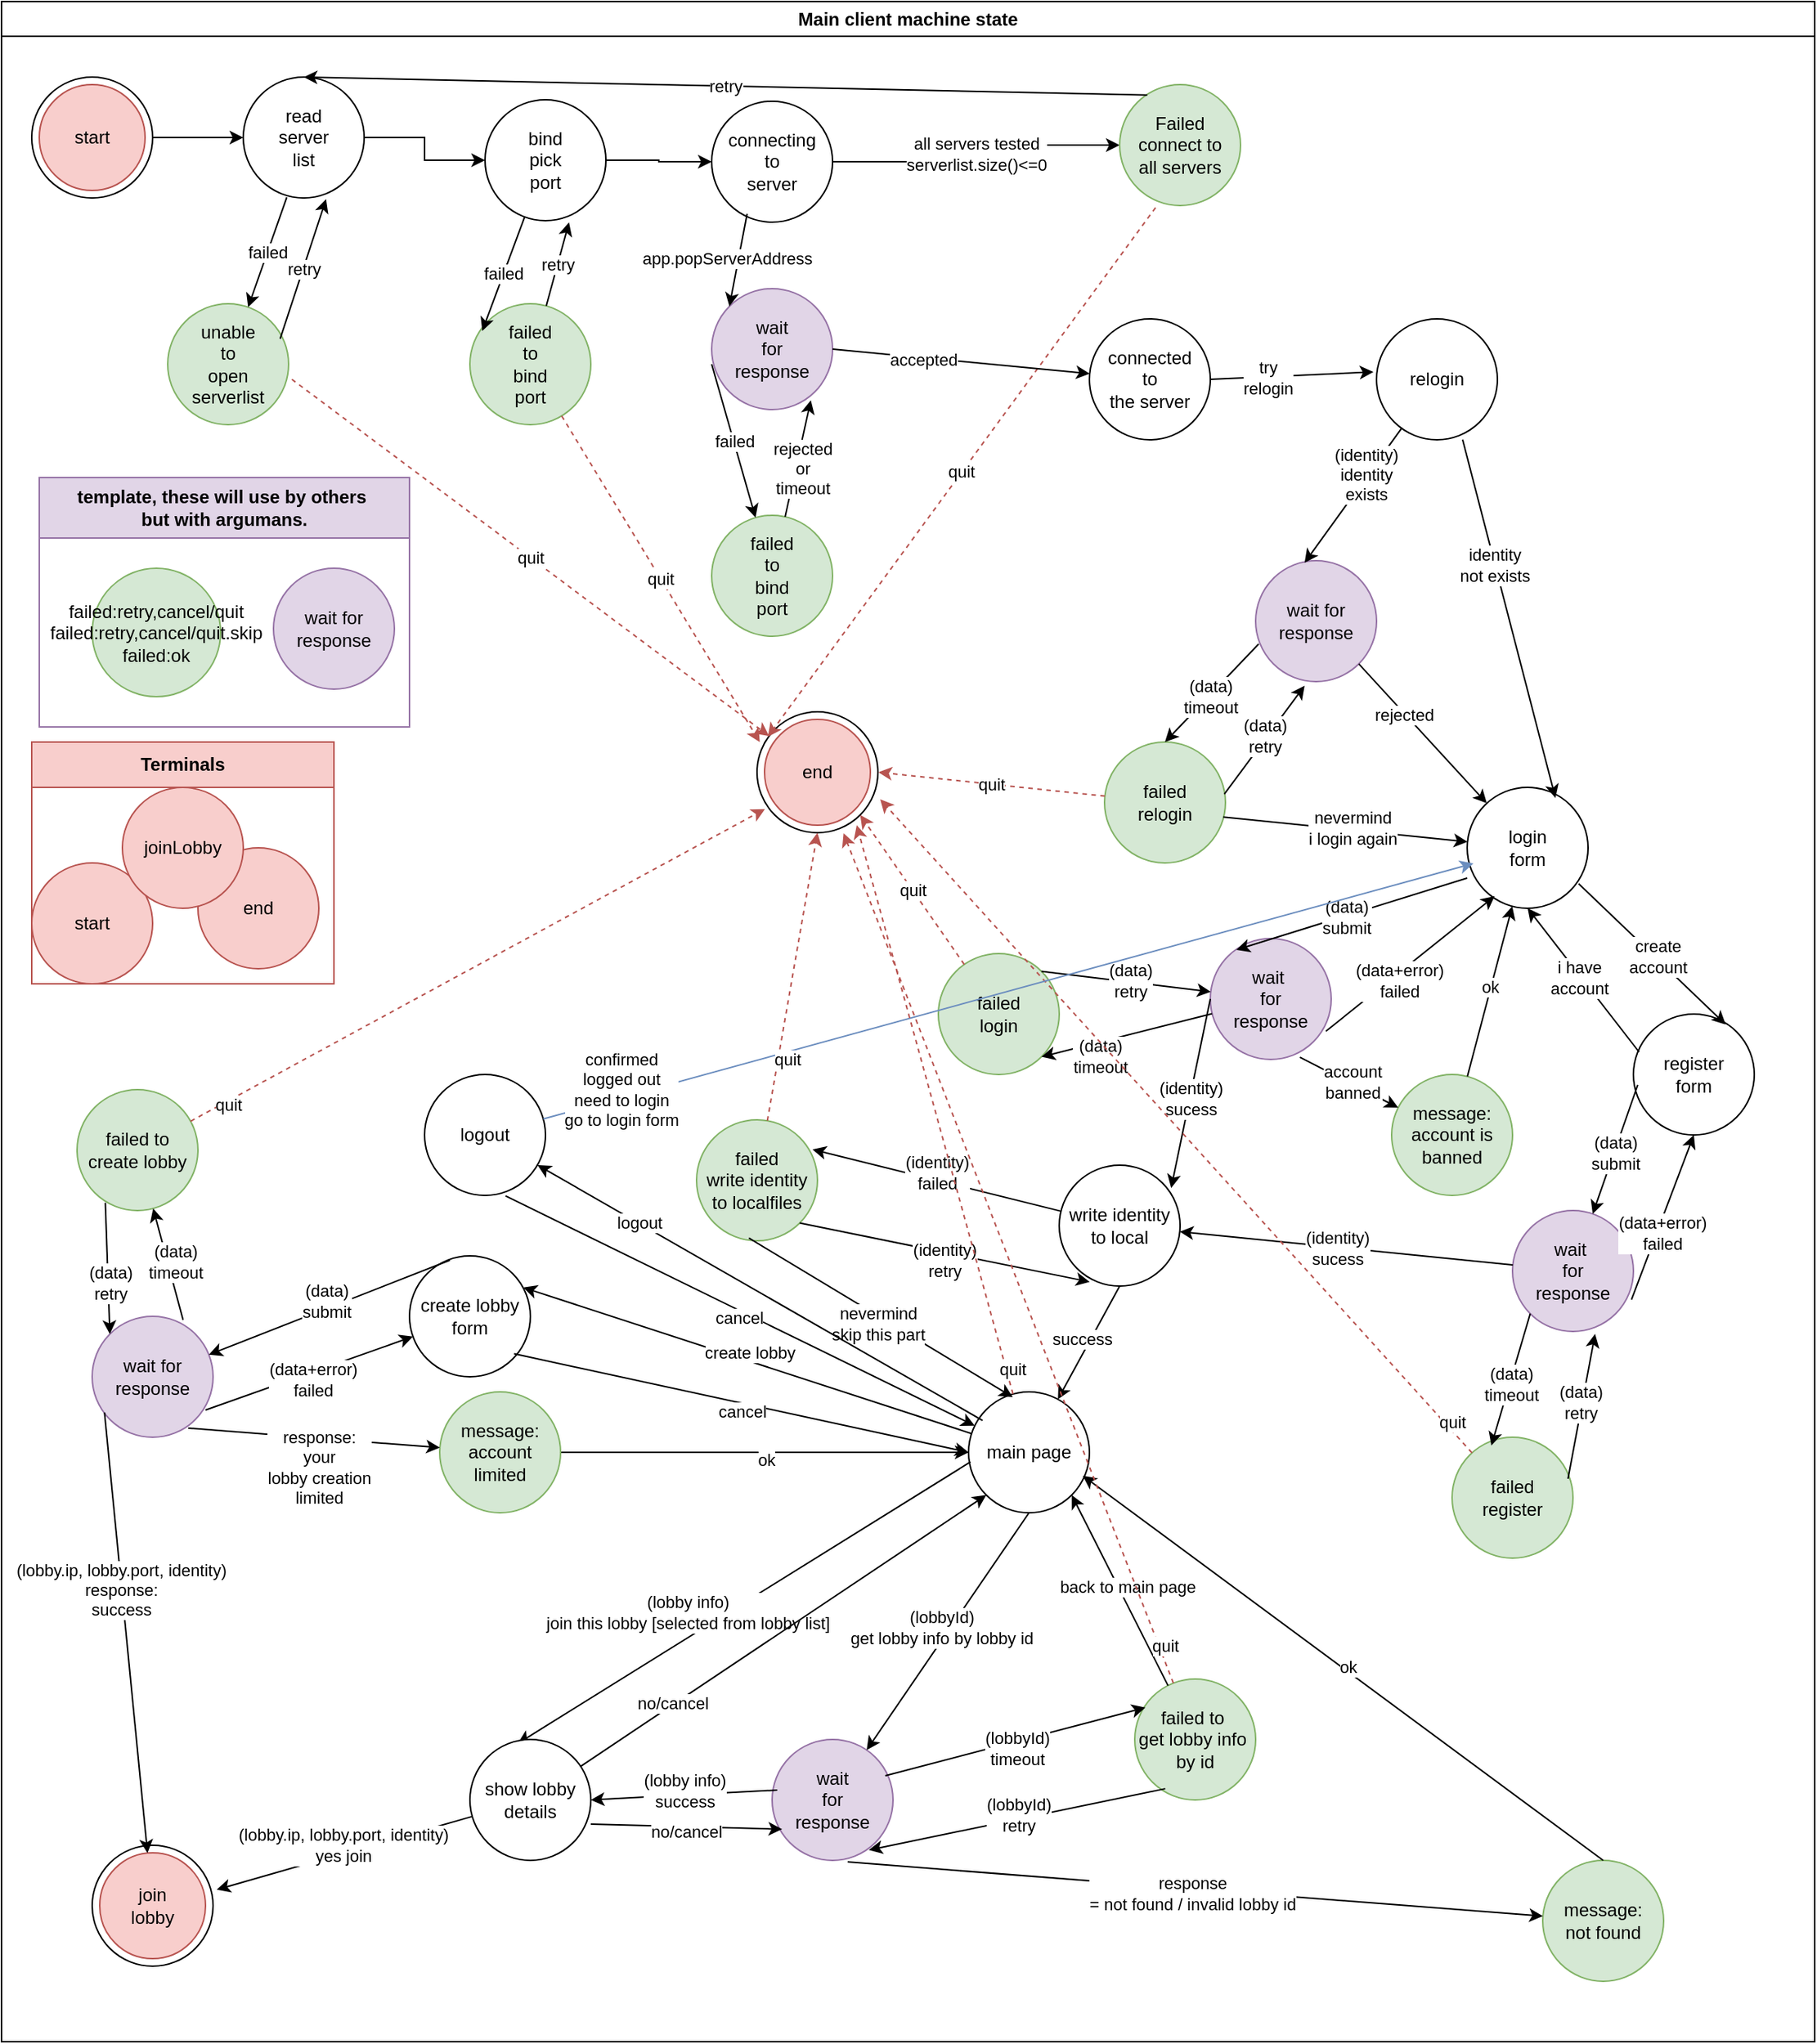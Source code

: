 <mxfile version="22.1.3" type="device">
  <diagram name="Page-1" id="zZIjlVgIFrnFrHsxci6c">
    <mxGraphModel dx="1647" dy="1440" grid="1" gridSize="10" guides="1" tooltips="1" connect="1" arrows="1" fold="1" page="1" pageScale="1" pageWidth="850" pageHeight="1100" math="0" shadow="0">
      <root>
        <mxCell id="0" />
        <mxCell id="1" parent="0" />
        <mxCell id="mUu3V_M0jlN69xFy6iNN-3" value="Main client machine state" style="swimlane;whiteSpace=wrap;html=1;" parent="1" vertex="1">
          <mxGeometry x="-70" y="-30" width="1200" height="1350" as="geometry" />
        </mxCell>
        <mxCell id="mUu3V_M0jlN69xFy6iNN-9" style="edgeStyle=orthogonalEdgeStyle;rounded=0;orthogonalLoop=1;jettySize=auto;html=1;" parent="mUu3V_M0jlN69xFy6iNN-3" source="mUu3V_M0jlN69xFy6iNN-6" target="mUu3V_M0jlN69xFy6iNN-8" edge="1">
          <mxGeometry relative="1" as="geometry" />
        </mxCell>
        <mxCell id="mUu3V_M0jlN69xFy6iNN-6" value="" style="ellipse;whiteSpace=wrap;html=1;aspect=fixed;" parent="mUu3V_M0jlN69xFy6iNN-3" vertex="1">
          <mxGeometry x="20" y="50" width="80" height="80" as="geometry" />
        </mxCell>
        <mxCell id="mUu3V_M0jlN69xFy6iNN-7" value="start" style="ellipse;whiteSpace=wrap;html=1;aspect=fixed;fillColor=#f8cecc;strokeColor=#b85450;" parent="mUu3V_M0jlN69xFy6iNN-3" vertex="1">
          <mxGeometry x="25" y="55" width="70" height="70" as="geometry" />
        </mxCell>
        <mxCell id="mUu3V_M0jlN69xFy6iNN-19" value="" style="edgeStyle=orthogonalEdgeStyle;rounded=0;orthogonalLoop=1;jettySize=auto;html=1;" parent="mUu3V_M0jlN69xFy6iNN-3" source="mUu3V_M0jlN69xFy6iNN-8" target="mUu3V_M0jlN69xFy6iNN-18" edge="1">
          <mxGeometry relative="1" as="geometry" />
        </mxCell>
        <mxCell id="mUu3V_M0jlN69xFy6iNN-8" value="read&lt;br&gt;server&lt;br&gt;list" style="ellipse;whiteSpace=wrap;html=1;aspect=fixed;" parent="mUu3V_M0jlN69xFy6iNN-3" vertex="1">
          <mxGeometry x="160" y="50" width="80" height="80" as="geometry" />
        </mxCell>
        <mxCell id="mUu3V_M0jlN69xFy6iNN-10" value="unable&lt;br&gt;to&lt;br&gt;open&lt;br&gt;serverlist" style="ellipse;whiteSpace=wrap;html=1;aspect=fixed;fillColor=#d5e8d4;strokeColor=#82b366;" parent="mUu3V_M0jlN69xFy6iNN-3" vertex="1">
          <mxGeometry x="110" y="200" width="80" height="80" as="geometry" />
        </mxCell>
        <mxCell id="mUu3V_M0jlN69xFy6iNN-11" value="" style="ellipse;whiteSpace=wrap;html=1;aspect=fixed;" parent="mUu3V_M0jlN69xFy6iNN-3" vertex="1">
          <mxGeometry x="500" y="470" width="80" height="80" as="geometry" />
        </mxCell>
        <mxCell id="mUu3V_M0jlN69xFy6iNN-12" value="end" style="ellipse;whiteSpace=wrap;html=1;aspect=fixed;fillColor=#f8cecc;strokeColor=#b85450;" parent="mUu3V_M0jlN69xFy6iNN-3" vertex="1">
          <mxGeometry x="505" y="475" width="70" height="70" as="geometry" />
        </mxCell>
        <mxCell id="mUu3V_M0jlN69xFy6iNN-14" value="failed" style="endArrow=classic;html=1;rounded=0;exitX=0.36;exitY=0.995;exitDx=0;exitDy=0;exitPerimeter=0;" parent="mUu3V_M0jlN69xFy6iNN-3" source="mUu3V_M0jlN69xFy6iNN-8" target="mUu3V_M0jlN69xFy6iNN-10" edge="1">
          <mxGeometry width="50" height="50" relative="1" as="geometry">
            <mxPoint x="210" y="200" as="sourcePoint" />
            <mxPoint x="260" y="150" as="targetPoint" />
          </mxGeometry>
        </mxCell>
        <mxCell id="mUu3V_M0jlN69xFy6iNN-16" value="retry" style="endArrow=classic;html=1;rounded=0;exitX=0.93;exitY=0.29;exitDx=0;exitDy=0;exitPerimeter=0;entryX=0.685;entryY=1.01;entryDx=0;entryDy=0;entryPerimeter=0;" parent="mUu3V_M0jlN69xFy6iNN-3" source="mUu3V_M0jlN69xFy6iNN-10" target="mUu3V_M0jlN69xFy6iNN-8" edge="1">
          <mxGeometry width="50" height="50" relative="1" as="geometry">
            <mxPoint x="226" y="140" as="sourcePoint" />
            <mxPoint x="200" y="212" as="targetPoint" />
          </mxGeometry>
        </mxCell>
        <mxCell id="mUu3V_M0jlN69xFy6iNN-17" value="quit" style="endArrow=classic;html=1;rounded=0;exitX=1.027;exitY=0.625;exitDx=0;exitDy=0;exitPerimeter=0;fillColor=#f8cecc;strokeColor=#b85450;dashed=1;" parent="mUu3V_M0jlN69xFy6iNN-3" source="mUu3V_M0jlN69xFy6iNN-10" target="mUu3V_M0jlN69xFy6iNN-11" edge="1">
          <mxGeometry width="50" height="50" relative="1" as="geometry">
            <mxPoint x="260" y="272" as="sourcePoint" />
            <mxPoint x="291" y="180" as="targetPoint" />
          </mxGeometry>
        </mxCell>
        <mxCell id="mUu3V_M0jlN69xFy6iNN-22" value="" style="edgeStyle=orthogonalEdgeStyle;rounded=0;orthogonalLoop=1;jettySize=auto;html=1;" parent="mUu3V_M0jlN69xFy6iNN-3" source="mUu3V_M0jlN69xFy6iNN-18" target="mUu3V_M0jlN69xFy6iNN-20" edge="1">
          <mxGeometry relative="1" as="geometry" />
        </mxCell>
        <mxCell id="mUu3V_M0jlN69xFy6iNN-18" value="bind&lt;br&gt;pick&lt;br&gt;port" style="ellipse;whiteSpace=wrap;html=1;aspect=fixed;" parent="mUu3V_M0jlN69xFy6iNN-3" vertex="1">
          <mxGeometry x="320" y="65" width="80" height="80" as="geometry" />
        </mxCell>
        <mxCell id="mUu3V_M0jlN69xFy6iNN-33" value="all servers tested&lt;br&gt;serverlist.size()&amp;lt;=0" style="edgeStyle=orthogonalEdgeStyle;rounded=0;orthogonalLoop=1;jettySize=auto;html=1;entryX=0;entryY=0.5;entryDx=0;entryDy=0;" parent="mUu3V_M0jlN69xFy6iNN-3" source="mUu3V_M0jlN69xFy6iNN-20" target="mUu3V_M0jlN69xFy6iNN-30" edge="1">
          <mxGeometry relative="1" as="geometry" />
        </mxCell>
        <mxCell id="mUu3V_M0jlN69xFy6iNN-20" value="connecting&lt;br&gt;to&lt;br&gt;server" style="ellipse;whiteSpace=wrap;html=1;aspect=fixed;" parent="mUu3V_M0jlN69xFy6iNN-3" vertex="1">
          <mxGeometry x="470" y="66" width="80" height="80" as="geometry" />
        </mxCell>
        <mxCell id="mUu3V_M0jlN69xFy6iNN-21" value="failed&lt;br&gt;to&lt;br&gt;bind&lt;br&gt;port" style="ellipse;whiteSpace=wrap;html=1;aspect=fixed;fillColor=#d5e8d4;strokeColor=#82b366;" parent="mUu3V_M0jlN69xFy6iNN-3" vertex="1">
          <mxGeometry x="310" y="200" width="80" height="80" as="geometry" />
        </mxCell>
        <mxCell id="mUu3V_M0jlN69xFy6iNN-24" value="failed" style="endArrow=classic;html=1;rounded=0;entryX=0.102;entryY=0.225;entryDx=0;entryDy=0;entryPerimeter=0;" parent="mUu3V_M0jlN69xFy6iNN-3" source="mUu3V_M0jlN69xFy6iNN-18" target="mUu3V_M0jlN69xFy6iNN-21" edge="1">
          <mxGeometry width="50" height="50" relative="1" as="geometry">
            <mxPoint x="320" y="140" as="sourcePoint" />
            <mxPoint x="294" y="212" as="targetPoint" />
          </mxGeometry>
        </mxCell>
        <mxCell id="mUu3V_M0jlN69xFy6iNN-25" value="retry" style="endArrow=classic;html=1;rounded=0;entryX=0.695;entryY=1.014;entryDx=0;entryDy=0;entryPerimeter=0;" parent="mUu3V_M0jlN69xFy6iNN-3" source="mUu3V_M0jlN69xFy6iNN-21" target="mUu3V_M0jlN69xFy6iNN-18" edge="1">
          <mxGeometry width="50" height="50" relative="1" as="geometry">
            <mxPoint x="384" y="252" as="sourcePoint" />
            <mxPoint x="415" y="160" as="targetPoint" />
          </mxGeometry>
        </mxCell>
        <mxCell id="mUu3V_M0jlN69xFy6iNN-26" value="quit" style="endArrow=classic;html=1;rounded=0;fillColor=#f8cecc;strokeColor=#b85450;dashed=1;entryX=0.023;entryY=0.25;entryDx=0;entryDy=0;entryPerimeter=0;" parent="mUu3V_M0jlN69xFy6iNN-3" source="mUu3V_M0jlN69xFy6iNN-21" target="mUu3V_M0jlN69xFy6iNN-11" edge="1">
          <mxGeometry width="50" height="50" relative="1" as="geometry">
            <mxPoint x="202" y="260" as="sourcePoint" />
            <mxPoint x="518" y="496" as="targetPoint" />
          </mxGeometry>
        </mxCell>
        <mxCell id="mUu3V_M0jlN69xFy6iNN-27" value="wait&lt;br&gt;for&lt;br&gt;response" style="ellipse;whiteSpace=wrap;html=1;aspect=fixed;fillColor=#e1d5e7;strokeColor=#9673a6;" parent="mUu3V_M0jlN69xFy6iNN-3" vertex="1">
          <mxGeometry x="470" y="190" width="80" height="80" as="geometry" />
        </mxCell>
        <mxCell id="mUu3V_M0jlN69xFy6iNN-30" value="Failed&lt;br&gt;connect to&lt;br&gt;all servers" style="ellipse;whiteSpace=wrap;html=1;aspect=fixed;fillColor=#d5e8d4;strokeColor=#82b366;" parent="mUu3V_M0jlN69xFy6iNN-3" vertex="1">
          <mxGeometry x="740" y="55" width="80" height="80" as="geometry" />
        </mxCell>
        <mxCell id="mUu3V_M0jlN69xFy6iNN-31" value="app.popServerAddress" style="endArrow=classic;html=1;rounded=0;entryX=0;entryY=0;entryDx=0;entryDy=0;exitX=0.293;exitY=0.931;exitDx=0;exitDy=0;exitPerimeter=0;" parent="mUu3V_M0jlN69xFy6iNN-3" source="mUu3V_M0jlN69xFy6iNN-20" target="mUu3V_M0jlN69xFy6iNN-27" edge="1">
          <mxGeometry x="0.011" y="-8" width="50" height="50" relative="1" as="geometry">
            <mxPoint x="358" y="138" as="sourcePoint" />
            <mxPoint x="328" y="228" as="targetPoint" />
            <mxPoint as="offset" />
          </mxGeometry>
        </mxCell>
        <mxCell id="mUu3V_M0jlN69xFy6iNN-34" value="quit" style="endArrow=classic;html=1;rounded=0;fillColor=#f8cecc;strokeColor=#b85450;dashed=1;entryX=0.09;entryY=0.206;entryDx=0;entryDy=0;entryPerimeter=0;exitX=0.297;exitY=1.017;exitDx=0;exitDy=0;exitPerimeter=0;" parent="mUu3V_M0jlN69xFy6iNN-3" source="mUu3V_M0jlN69xFy6iNN-30" target="mUu3V_M0jlN69xFy6iNN-11" edge="1">
          <mxGeometry width="50" height="50" relative="1" as="geometry">
            <mxPoint x="381" y="284" as="sourcePoint" />
            <mxPoint x="512" y="500" as="targetPoint" />
          </mxGeometry>
        </mxCell>
        <mxCell id="mUu3V_M0jlN69xFy6iNN-35" value="retry" style="endArrow=classic;html=1;rounded=0;entryX=0.5;entryY=0;entryDx=0;entryDy=0;exitX=0.228;exitY=0.086;exitDx=0;exitDy=0;exitPerimeter=0;" parent="mUu3V_M0jlN69xFy6iNN-3" source="mUu3V_M0jlN69xFy6iNN-30" target="mUu3V_M0jlN69xFy6iNN-8" edge="1">
          <mxGeometry width="50" height="50" relative="1" as="geometry">
            <mxPoint x="503" y="134" as="sourcePoint" />
            <mxPoint x="492" y="232" as="targetPoint" />
          </mxGeometry>
        </mxCell>
        <mxCell id="mUu3V_M0jlN69xFy6iNN-37" value="connected&lt;br&gt;to&lt;br&gt;the server" style="ellipse;whiteSpace=wrap;html=1;aspect=fixed;" parent="mUu3V_M0jlN69xFy6iNN-3" vertex="1">
          <mxGeometry x="720" y="210" width="80" height="80" as="geometry" />
        </mxCell>
        <mxCell id="mUu3V_M0jlN69xFy6iNN-38" value="accepted" style="endArrow=classic;html=1;rounded=0;exitX=1;exitY=0.5;exitDx=0;exitDy=0;" parent="mUu3V_M0jlN69xFy6iNN-3" source="mUu3V_M0jlN69xFy6iNN-27" target="mUu3V_M0jlN69xFy6iNN-37" edge="1">
          <mxGeometry x="-0.293" y="-1" width="50" height="50" relative="1" as="geometry">
            <mxPoint x="503" y="150" as="sourcePoint" />
            <mxPoint x="482" y="252" as="targetPoint" />
            <mxPoint as="offset" />
          </mxGeometry>
        </mxCell>
        <mxCell id="mUu3V_M0jlN69xFy6iNN-39" value="relogin" style="ellipse;whiteSpace=wrap;html=1;aspect=fixed;" parent="mUu3V_M0jlN69xFy6iNN-3" vertex="1">
          <mxGeometry x="910" y="210" width="80" height="80" as="geometry" />
        </mxCell>
        <mxCell id="mUu3V_M0jlN69xFy6iNN-40" value="try&lt;br&gt;relogin" style="endArrow=classic;html=1;rounded=0;exitX=1;exitY=0.5;exitDx=0;exitDy=0;entryX=-0.026;entryY=0.439;entryDx=0;entryDy=0;entryPerimeter=0;" parent="mUu3V_M0jlN69xFy6iNN-3" source="mUu3V_M0jlN69xFy6iNN-37" target="mUu3V_M0jlN69xFy6iNN-39" edge="1">
          <mxGeometry x="-0.293" y="-1" width="50" height="50" relative="1" as="geometry">
            <mxPoint x="550" y="280" as="sourcePoint" />
            <mxPoint x="760" y="263" as="targetPoint" />
            <mxPoint as="offset" />
          </mxGeometry>
        </mxCell>
        <mxCell id="mUu3V_M0jlN69xFy6iNN-41" value="wait for response" style="ellipse;whiteSpace=wrap;html=1;aspect=fixed;fillColor=#e1d5e7;strokeColor=#9673a6;" parent="mUu3V_M0jlN69xFy6iNN-3" vertex="1">
          <mxGeometry x="830" y="370" width="80" height="80" as="geometry" />
        </mxCell>
        <mxCell id="mUu3V_M0jlN69xFy6iNN-42" value="(identity)&lt;br&gt;identity&lt;br&gt;exists" style="endArrow=classic;html=1;rounded=0;entryX=0.405;entryY=0.017;entryDx=0;entryDy=0;entryPerimeter=0;" parent="mUu3V_M0jlN69xFy6iNN-3" source="mUu3V_M0jlN69xFy6iNN-39" target="mUu3V_M0jlN69xFy6iNN-41" edge="1">
          <mxGeometry x="-0.297" y="-1" width="50" height="50" relative="1" as="geometry">
            <mxPoint x="810" y="260" as="sourcePoint" />
            <mxPoint x="918" y="255" as="targetPoint" />
            <mxPoint as="offset" />
          </mxGeometry>
        </mxCell>
        <mxCell id="mUu3V_M0jlN69xFy6iNN-44" value="login&lt;br&gt;form" style="ellipse;whiteSpace=wrap;html=1;aspect=fixed;" parent="mUu3V_M0jlN69xFy6iNN-3" vertex="1">
          <mxGeometry x="970" y="520" width="80" height="80" as="geometry" />
        </mxCell>
        <mxCell id="mUu3V_M0jlN69xFy6iNN-45" value="rejected" style="endArrow=classic;html=1;rounded=0;exitX=1;exitY=1;exitDx=0;exitDy=0;" parent="mUu3V_M0jlN69xFy6iNN-3" source="mUu3V_M0jlN69xFy6iNN-41" target="mUu3V_M0jlN69xFy6iNN-44" edge="1">
          <mxGeometry x="-0.293" y="-1" width="50" height="50" relative="1" as="geometry">
            <mxPoint x="937" y="292" as="sourcePoint" />
            <mxPoint x="872" y="381" as="targetPoint" />
            <mxPoint as="offset" />
          </mxGeometry>
        </mxCell>
        <mxCell id="mUu3V_M0jlN69xFy6iNN-46" value="failed&lt;br&gt;relogin" style="ellipse;whiteSpace=wrap;html=1;aspect=fixed;fillColor=#d5e8d4;strokeColor=#82b366;" parent="mUu3V_M0jlN69xFy6iNN-3" vertex="1">
          <mxGeometry x="730" y="490" width="80" height="80" as="geometry" />
        </mxCell>
        <mxCell id="mUu3V_M0jlN69xFy6iNN-47" value="(data)&lt;br&gt;timeout" style="endArrow=classic;html=1;rounded=0;entryX=0.5;entryY=0;entryDx=0;entryDy=0;exitX=0.025;exitY=0.689;exitDx=0;exitDy=0;exitPerimeter=0;" parent="mUu3V_M0jlN69xFy6iNN-3" source="mUu3V_M0jlN69xFy6iNN-41" target="mUu3V_M0jlN69xFy6iNN-46" edge="1">
          <mxGeometry x="0.055" y="1" width="50" height="50" relative="1" as="geometry">
            <mxPoint x="937" y="292" as="sourcePoint" />
            <mxPoint x="872" y="381" as="targetPoint" />
            <mxPoint as="offset" />
          </mxGeometry>
        </mxCell>
        <mxCell id="mUu3V_M0jlN69xFy6iNN-48" value="quit" style="endArrow=classic;html=1;rounded=0;fillColor=#f8cecc;strokeColor=#b85450;dashed=1;entryX=1.076;entryY=0.5;entryDx=0;entryDy=0;entryPerimeter=0;" parent="mUu3V_M0jlN69xFy6iNN-3" source="mUu3V_M0jlN69xFy6iNN-46" target="mUu3V_M0jlN69xFy6iNN-12" edge="1">
          <mxGeometry width="50" height="50" relative="1" as="geometry">
            <mxPoint x="381" y="284" as="sourcePoint" />
            <mxPoint x="512" y="500" as="targetPoint" />
          </mxGeometry>
        </mxCell>
        <mxCell id="mUu3V_M0jlN69xFy6iNN-49" value="(data)&lt;br&gt;retry" style="endArrow=classic;html=1;rounded=0;entryX=0.405;entryY=1.034;entryDx=0;entryDy=0;exitX=0.991;exitY=0.431;exitDx=0;exitDy=0;exitPerimeter=0;entryPerimeter=0;" parent="mUu3V_M0jlN69xFy6iNN-3" source="mUu3V_M0jlN69xFy6iNN-46" target="mUu3V_M0jlN69xFy6iNN-41" edge="1">
          <mxGeometry x="0.055" y="1" width="50" height="50" relative="1" as="geometry">
            <mxPoint x="842" y="435" as="sourcePoint" />
            <mxPoint x="780" y="500" as="targetPoint" />
            <mxPoint as="offset" />
          </mxGeometry>
        </mxCell>
        <mxCell id="mUu3V_M0jlN69xFy6iNN-51" value="nevermind&lt;br&gt;i login again" style="endArrow=classic;html=1;rounded=0;exitX=0.982;exitY=0.62;exitDx=0;exitDy=0;exitPerimeter=0;" parent="mUu3V_M0jlN69xFy6iNN-3" source="mUu3V_M0jlN69xFy6iNN-46" target="mUu3V_M0jlN69xFy6iNN-44" edge="1">
          <mxGeometry x="0.055" y="1" width="50" height="50" relative="1" as="geometry">
            <mxPoint x="819" y="534" as="sourcePoint" />
            <mxPoint x="872" y="463" as="targetPoint" />
            <mxPoint as="offset" />
          </mxGeometry>
        </mxCell>
        <mxCell id="mUu3V_M0jlN69xFy6iNN-52" value="register&lt;br&gt;form" style="ellipse;whiteSpace=wrap;html=1;aspect=fixed;" parent="mUu3V_M0jlN69xFy6iNN-3" vertex="1">
          <mxGeometry x="1080" y="670" width="80" height="80" as="geometry" />
        </mxCell>
        <mxCell id="mUu3V_M0jlN69xFy6iNN-53" value="create&lt;br&gt;account" style="endArrow=classic;html=1;rounded=0;entryX=0.763;entryY=0.086;entryDx=0;entryDy=0;entryPerimeter=0;exitX=0.922;exitY=0.797;exitDx=0;exitDy=0;exitPerimeter=0;" parent="mUu3V_M0jlN69xFy6iNN-3" source="mUu3V_M0jlN69xFy6iNN-44" target="mUu3V_M0jlN69xFy6iNN-52" edge="1">
          <mxGeometry x="0.055" y="1" width="50" height="50" relative="1" as="geometry">
            <mxPoint x="819" y="550" as="sourcePoint" />
            <mxPoint x="980" y="566" as="targetPoint" />
            <mxPoint as="offset" />
          </mxGeometry>
        </mxCell>
        <mxCell id="mUu3V_M0jlN69xFy6iNN-55" value="i have&lt;br&gt;account" style="endArrow=classic;html=1;rounded=0;entryX=0.5;entryY=1;entryDx=0;entryDy=0;exitX=0.047;exitY=0.314;exitDx=0;exitDy=0;exitPerimeter=0;" parent="mUu3V_M0jlN69xFy6iNN-3" source="mUu3V_M0jlN69xFy6iNN-52" target="mUu3V_M0jlN69xFy6iNN-44" edge="1">
          <mxGeometry x="0.055" y="1" width="50" height="50" relative="1" as="geometry">
            <mxPoint x="1054" y="594" as="sourcePoint" />
            <mxPoint x="1100" y="670" as="targetPoint" />
            <mxPoint as="offset" />
          </mxGeometry>
        </mxCell>
        <mxCell id="mUu3V_M0jlN69xFy6iNN-56" value="wait&amp;nbsp;&lt;br&gt;for&lt;br&gt;response" style="ellipse;whiteSpace=wrap;html=1;aspect=fixed;fillColor=#e1d5e7;strokeColor=#9673a6;" parent="mUu3V_M0jlN69xFy6iNN-3" vertex="1">
          <mxGeometry x="800" y="620" width="80" height="80" as="geometry" />
        </mxCell>
        <mxCell id="mUu3V_M0jlN69xFy6iNN-57" value="(data)&lt;br&gt;submit" style="endArrow=classic;html=1;rounded=0;exitX=0;exitY=0.75;exitDx=0;exitDy=0;exitPerimeter=0;entryX=0.215;entryY=0.094;entryDx=0;entryDy=0;entryPerimeter=0;" parent="mUu3V_M0jlN69xFy6iNN-3" source="mUu3V_M0jlN69xFy6iNN-44" target="mUu3V_M0jlN69xFy6iNN-56" edge="1">
          <mxGeometry x="0.055" y="1" width="50" height="50" relative="1" as="geometry">
            <mxPoint x="819" y="550" as="sourcePoint" />
            <mxPoint x="980" y="566" as="targetPoint" />
            <mxPoint as="offset" />
          </mxGeometry>
        </mxCell>
        <mxCell id="mUu3V_M0jlN69xFy6iNN-58" value="(data+error)&lt;br&gt;failed" style="endArrow=classic;html=1;rounded=0;exitX=0.956;exitY=0.767;exitDx=0;exitDy=0;exitPerimeter=0;entryX=0.227;entryY=0.9;entryDx=0;entryDy=0;entryPerimeter=0;" parent="mUu3V_M0jlN69xFy6iNN-3" source="mUu3V_M0jlN69xFy6iNN-56" target="mUu3V_M0jlN69xFy6iNN-44" edge="1">
          <mxGeometry x="-0.179" y="-4" width="50" height="50" relative="1" as="geometry">
            <mxPoint x="980" y="590" as="sourcePoint" />
            <mxPoint x="915" y="679" as="targetPoint" />
            <mxPoint as="offset" />
          </mxGeometry>
        </mxCell>
        <mxCell id="mUu3V_M0jlN69xFy6iNN-59" value="write identity&lt;br&gt;to local" style="ellipse;whiteSpace=wrap;html=1;aspect=fixed;" parent="mUu3V_M0jlN69xFy6iNN-3" vertex="1">
          <mxGeometry x="700" y="770" width="80" height="80" as="geometry" />
        </mxCell>
        <mxCell id="mUu3V_M0jlN69xFy6iNN-60" value="(identity)&lt;br&gt;sucess" style="endArrow=classic;html=1;rounded=0;exitX=0;exitY=0.5;exitDx=0;exitDy=0;entryX=0.926;entryY=0.189;entryDx=0;entryDy=0;entryPerimeter=0;" parent="mUu3V_M0jlN69xFy6iNN-3" source="mUu3V_M0jlN69xFy6iNN-56" target="mUu3V_M0jlN69xFy6iNN-59" edge="1">
          <mxGeometry x="0.055" y="1" width="50" height="50" relative="1" as="geometry">
            <mxPoint x="980" y="590" as="sourcePoint" />
            <mxPoint x="877" y="688" as="targetPoint" />
            <mxPoint as="offset" />
          </mxGeometry>
        </mxCell>
        <mxCell id="MNkin6jmWmLy1GRW9jXS-1" value="wait&amp;nbsp;&lt;br&gt;for&lt;br&gt;response" style="ellipse;whiteSpace=wrap;html=1;aspect=fixed;fillColor=#e1d5e7;strokeColor=#9673a6;" parent="mUu3V_M0jlN69xFy6iNN-3" vertex="1">
          <mxGeometry x="1000" y="800" width="80" height="80" as="geometry" />
        </mxCell>
        <mxCell id="MNkin6jmWmLy1GRW9jXS-2" value="(data)&lt;br&gt;submit" style="endArrow=classic;html=1;rounded=0;exitX=0.036;exitY=0.586;exitDx=0;exitDy=0;exitPerimeter=0;" parent="mUu3V_M0jlN69xFy6iNN-3" source="mUu3V_M0jlN69xFy6iNN-52" target="MNkin6jmWmLy1GRW9jXS-1" edge="1">
          <mxGeometry x="0.055" y="1" width="50" height="50" relative="1" as="geometry">
            <mxPoint x="1061.5" y="710" as="sourcePoint" />
            <mxPoint x="958.5" y="808" as="targetPoint" />
            <mxPoint as="offset" />
          </mxGeometry>
        </mxCell>
        <mxCell id="MNkin6jmWmLy1GRW9jXS-3" value="(data+error)&lt;br&gt;failed" style="endArrow=classic;html=1;rounded=0;exitX=0.984;exitY=0.737;exitDx=0;exitDy=0;exitPerimeter=0;entryX=0.5;entryY=1;entryDx=0;entryDy=0;" parent="mUu3V_M0jlN69xFy6iNN-3" source="MNkin6jmWmLy1GRW9jXS-1" target="mUu3V_M0jlN69xFy6iNN-52" edge="1">
          <mxGeometry x="-0.179" y="-4" width="50" height="50" relative="1" as="geometry">
            <mxPoint x="936" y="741" as="sourcePoint" />
            <mxPoint x="1009" y="611" as="targetPoint" />
            <mxPoint as="offset" />
          </mxGeometry>
        </mxCell>
        <mxCell id="MNkin6jmWmLy1GRW9jXS-4" value="(identity)&lt;br&gt;sucess" style="endArrow=classic;html=1;rounded=0;" parent="mUu3V_M0jlN69xFy6iNN-3" source="MNkin6jmWmLy1GRW9jXS-1" target="mUu3V_M0jlN69xFy6iNN-59" edge="1">
          <mxGeometry x="0.055" y="1" width="50" height="50" relative="1" as="geometry">
            <mxPoint x="870" y="780" as="sourcePoint" />
            <mxPoint x="794" y="855" as="targetPoint" />
            <mxPoint as="offset" />
          </mxGeometry>
        </mxCell>
        <mxCell id="MNkin6jmWmLy1GRW9jXS-5" value="failed&lt;br&gt;register" style="ellipse;whiteSpace=wrap;html=1;aspect=fixed;fillColor=#d5e8d4;strokeColor=#82b366;" parent="mUu3V_M0jlN69xFy6iNN-3" vertex="1">
          <mxGeometry x="960" y="950" width="80" height="80" as="geometry" />
        </mxCell>
        <mxCell id="MNkin6jmWmLy1GRW9jXS-6" value="failed&lt;br&gt;login" style="ellipse;whiteSpace=wrap;html=1;aspect=fixed;fillColor=#d5e8d4;strokeColor=#82b366;" parent="mUu3V_M0jlN69xFy6iNN-3" vertex="1">
          <mxGeometry x="620" y="630" width="80" height="80" as="geometry" />
        </mxCell>
        <mxCell id="MNkin6jmWmLy1GRW9jXS-7" value="(data)&lt;br&gt;timeout" style="endArrow=classic;html=1;rounded=0;entryX=1;entryY=1;entryDx=0;entryDy=0;" parent="mUu3V_M0jlN69xFy6iNN-3" source="mUu3V_M0jlN69xFy6iNN-56" target="MNkin6jmWmLy1GRW9jXS-6" edge="1">
          <mxGeometry x="0.354" y="9" width="50" height="50" relative="1" as="geometry">
            <mxPoint x="860" y="720" as="sourcePoint" />
            <mxPoint x="784" y="795" as="targetPoint" />
            <mxPoint as="offset" />
          </mxGeometry>
        </mxCell>
        <mxCell id="MNkin6jmWmLy1GRW9jXS-8" value="(data)&lt;br&gt;retry" style="endArrow=classic;html=1;rounded=0;exitX=1;exitY=0;exitDx=0;exitDy=0;" parent="mUu3V_M0jlN69xFy6iNN-3" source="MNkin6jmWmLy1GRW9jXS-6" target="mUu3V_M0jlN69xFy6iNN-56" edge="1">
          <mxGeometry x="0.052" y="1" width="50" height="50" relative="1" as="geometry">
            <mxPoint x="860" y="718" as="sourcePoint" />
            <mxPoint x="698" y="708" as="targetPoint" />
            <mxPoint as="offset" />
          </mxGeometry>
        </mxCell>
        <mxCell id="MNkin6jmWmLy1GRW9jXS-9" value="quit" style="endArrow=classic;html=1;rounded=0;fillColor=#f8cecc;strokeColor=#b85450;dashed=1;entryX=1;entryY=1;entryDx=0;entryDy=0;" parent="mUu3V_M0jlN69xFy6iNN-3" source="MNkin6jmWmLy1GRW9jXS-6" target="mUu3V_M0jlN69xFy6iNN-11" edge="1">
          <mxGeometry width="50" height="50" relative="1" as="geometry">
            <mxPoint x="740" y="536" as="sourcePoint" />
            <mxPoint x="590" y="520" as="targetPoint" />
          </mxGeometry>
        </mxCell>
        <mxCell id="MNkin6jmWmLy1GRW9jXS-10" value="(data)&lt;br&gt;timeout" style="endArrow=classic;html=1;rounded=0;exitX=0;exitY=1;exitDx=0;exitDy=0;entryX=0.325;entryY=0.069;entryDx=0;entryDy=0;entryPerimeter=0;" parent="mUu3V_M0jlN69xFy6iNN-3" source="MNkin6jmWmLy1GRW9jXS-1" target="MNkin6jmWmLy1GRW9jXS-5" edge="1">
          <mxGeometry x="0.055" y="1" width="50" height="50" relative="1" as="geometry">
            <mxPoint x="1093" y="727" as="sourcePoint" />
            <mxPoint x="1063" y="812" as="targetPoint" />
            <mxPoint as="offset" />
          </mxGeometry>
        </mxCell>
        <mxCell id="MNkin6jmWmLy1GRW9jXS-11" value="(data)&lt;br&gt;retry" style="endArrow=classic;html=1;rounded=0;entryX=0.683;entryY=1.021;entryDx=0;entryDy=0;entryPerimeter=0;exitX=0.959;exitY=0.344;exitDx=0;exitDy=0;exitPerimeter=0;" parent="mUu3V_M0jlN69xFy6iNN-3" source="MNkin6jmWmLy1GRW9jXS-5" target="MNkin6jmWmLy1GRW9jXS-1" edge="1">
          <mxGeometry x="0.055" y="1" width="50" height="50" relative="1" as="geometry">
            <mxPoint x="1022" y="878" as="sourcePoint" />
            <mxPoint x="996" y="966" as="targetPoint" />
            <mxPoint as="offset" />
          </mxGeometry>
        </mxCell>
        <mxCell id="MNkin6jmWmLy1GRW9jXS-12" value="quit" style="endArrow=classic;html=1;rounded=0;fillColor=#f8cecc;strokeColor=#b85450;dashed=1;entryX=1.019;entryY=0.724;entryDx=0;entryDy=0;entryPerimeter=0;" parent="mUu3V_M0jlN69xFy6iNN-3" source="MNkin6jmWmLy1GRW9jXS-5" target="mUu3V_M0jlN69xFy6iNN-11" edge="1">
          <mxGeometry x="-0.918" y="-4" width="50" height="50" relative="1" as="geometry">
            <mxPoint x="647" y="647" as="sourcePoint" />
            <mxPoint x="578" y="548" as="targetPoint" />
            <mxPoint as="offset" />
          </mxGeometry>
        </mxCell>
        <mxCell id="MNkin6jmWmLy1GRW9jXS-13" value="failed&lt;br&gt;write identity&lt;br&gt;to localfiles" style="ellipse;whiteSpace=wrap;html=1;aspect=fixed;fillColor=#d5e8d4;strokeColor=#82b366;" parent="mUu3V_M0jlN69xFy6iNN-3" vertex="1">
          <mxGeometry x="460" y="740" width="80" height="80" as="geometry" />
        </mxCell>
        <mxCell id="MNkin6jmWmLy1GRW9jXS-14" value="(identity)&lt;br&gt;failed" style="endArrow=classic;html=1;rounded=0;entryX=0.959;entryY=0.245;entryDx=0;entryDy=0;entryPerimeter=0;" parent="mUu3V_M0jlN69xFy6iNN-3" source="mUu3V_M0jlN69xFy6iNN-59" target="MNkin6jmWmLy1GRW9jXS-13" edge="1">
          <mxGeometry x="0.008" y="-5" width="50" height="50" relative="1" as="geometry">
            <mxPoint x="860" y="718" as="sourcePoint" />
            <mxPoint x="698" y="708" as="targetPoint" />
            <mxPoint as="offset" />
          </mxGeometry>
        </mxCell>
        <mxCell id="MNkin6jmWmLy1GRW9jXS-15" value="(identity)&lt;br&gt;retry" style="endArrow=classic;html=1;rounded=0;entryX=0.252;entryY=0.965;entryDx=0;entryDy=0;entryPerimeter=0;exitX=1;exitY=1;exitDx=0;exitDy=0;" parent="mUu3V_M0jlN69xFy6iNN-3" source="MNkin6jmWmLy1GRW9jXS-13" target="mUu3V_M0jlN69xFy6iNN-59" edge="1">
          <mxGeometry x="0.008" y="-5" width="50" height="50" relative="1" as="geometry">
            <mxPoint x="711" y="810" as="sourcePoint" />
            <mxPoint x="547" y="770" as="targetPoint" />
            <mxPoint as="offset" />
          </mxGeometry>
        </mxCell>
        <mxCell id="MNkin6jmWmLy1GRW9jXS-16" value="main page" style="ellipse;whiteSpace=wrap;html=1;aspect=fixed;" parent="mUu3V_M0jlN69xFy6iNN-3" vertex="1">
          <mxGeometry x="640" y="920" width="80" height="80" as="geometry" />
        </mxCell>
        <mxCell id="MNkin6jmWmLy1GRW9jXS-17" value="nevermind&lt;br&gt;skip this part" style="endArrow=classic;html=1;rounded=0;exitX=0.433;exitY=0.978;exitDx=0;exitDy=0;exitPerimeter=0;entryX=0.366;entryY=0.043;entryDx=0;entryDy=0;entryPerimeter=0;" parent="mUu3V_M0jlN69xFy6iNN-3" source="MNkin6jmWmLy1GRW9jXS-13" target="MNkin6jmWmLy1GRW9jXS-16" edge="1">
          <mxGeometry x="0.006" y="-5" width="50" height="50" relative="1" as="geometry">
            <mxPoint x="538" y="818" as="sourcePoint" />
            <mxPoint x="730" y="857" as="targetPoint" />
            <mxPoint as="offset" />
          </mxGeometry>
        </mxCell>
        <mxCell id="MNkin6jmWmLy1GRW9jXS-18" value="success" style="endArrow=classic;html=1;rounded=0;exitX=0.5;exitY=1;exitDx=0;exitDy=0;" parent="mUu3V_M0jlN69xFy6iNN-3" source="mUu3V_M0jlN69xFy6iNN-59" target="MNkin6jmWmLy1GRW9jXS-16" edge="1">
          <mxGeometry x="0.006" y="-5" width="50" height="50" relative="1" as="geometry">
            <mxPoint x="505" y="828" as="sourcePoint" />
            <mxPoint x="658" y="946" as="targetPoint" />
            <mxPoint as="offset" />
          </mxGeometry>
        </mxCell>
        <mxCell id="MNkin6jmWmLy1GRW9jXS-20" value="logout" style="ellipse;whiteSpace=wrap;html=1;aspect=fixed;" parent="mUu3V_M0jlN69xFy6iNN-3" vertex="1">
          <mxGeometry x="280" y="710" width="80" height="80" as="geometry" />
        </mxCell>
        <mxCell id="MNkin6jmWmLy1GRW9jXS-22" value="logout" style="endArrow=classic;html=1;rounded=0;exitX=0.116;exitY=0.236;exitDx=0;exitDy=0;exitPerimeter=0;" parent="mUu3V_M0jlN69xFy6iNN-3" source="MNkin6jmWmLy1GRW9jXS-16" target="MNkin6jmWmLy1GRW9jXS-20" edge="1">
          <mxGeometry x="0.546" width="50" height="50" relative="1" as="geometry">
            <mxPoint x="505" y="828" as="sourcePoint" />
            <mxPoint x="440" y="790" as="targetPoint" />
            <mxPoint as="offset" />
          </mxGeometry>
        </mxCell>
        <mxCell id="MNkin6jmWmLy1GRW9jXS-23" value="cancel" style="endArrow=classic;html=1;rounded=0;exitX=0.67;exitY=1.004;exitDx=0;exitDy=0;exitPerimeter=0;" parent="mUu3V_M0jlN69xFy6iNN-3" source="MNkin6jmWmLy1GRW9jXS-20" target="MNkin6jmWmLy1GRW9jXS-16" edge="1">
          <mxGeometry x="0.006" y="-5" width="50" height="50" relative="1" as="geometry">
            <mxPoint x="405" y="839" as="sourcePoint" />
            <mxPoint x="650" y="970" as="targetPoint" />
            <mxPoint as="offset" />
          </mxGeometry>
        </mxCell>
        <mxCell id="MNkin6jmWmLy1GRW9jXS-25" value="confirmed&lt;br&gt;logged out&lt;br&gt;need to login&lt;br&gt;go to login form" style="endArrow=classic;html=1;rounded=0;entryX=0.052;entryY=0.629;entryDx=0;entryDy=0;entryPerimeter=0;fillColor=#dae8fc;strokeColor=#6c8ebf;" parent="mUu3V_M0jlN69xFy6iNN-3" source="MNkin6jmWmLy1GRW9jXS-20" target="mUu3V_M0jlN69xFy6iNN-44" edge="1">
          <mxGeometry x="-0.829" y="5" width="50" height="50" relative="1" as="geometry">
            <mxPoint x="283" y="794" as="sourcePoint" />
            <mxPoint x="246" y="716" as="targetPoint" />
            <mxPoint as="offset" />
          </mxGeometry>
        </mxCell>
        <mxCell id="MNkin6jmWmLy1GRW9jXS-26" value="quit" style="endArrow=classic;html=1;rounded=0;fillColor=#f8cecc;strokeColor=#b85450;dashed=1;entryX=0.5;entryY=1;entryDx=0;entryDy=0;" parent="mUu3V_M0jlN69xFy6iNN-3" source="MNkin6jmWmLy1GRW9jXS-13" target="mUu3V_M0jlN69xFy6iNN-11" edge="1">
          <mxGeometry x="-0.563" y="-6" width="50" height="50" relative="1" as="geometry">
            <mxPoint x="647" y="647" as="sourcePoint" />
            <mxPoint x="578" y="548" as="targetPoint" />
            <mxPoint as="offset" />
          </mxGeometry>
        </mxCell>
        <mxCell id="MNkin6jmWmLy1GRW9jXS-27" value="" style="ellipse;whiteSpace=wrap;html=1;aspect=fixed;" parent="mUu3V_M0jlN69xFy6iNN-3" vertex="1">
          <mxGeometry x="60" y="1220" width="80" height="80" as="geometry" />
        </mxCell>
        <mxCell id="MNkin6jmWmLy1GRW9jXS-28" value="join&lt;br&gt;lobby" style="ellipse;whiteSpace=wrap;html=1;aspect=fixed;fillColor=#f8cecc;strokeColor=#b85450;" parent="mUu3V_M0jlN69xFy6iNN-3" vertex="1">
          <mxGeometry x="65" y="1225" width="70" height="70" as="geometry" />
        </mxCell>
        <mxCell id="MNkin6jmWmLy1GRW9jXS-29" value="(lobby info)&lt;br&gt;join this lobby [selected from lobby list]" style="endArrow=classic;html=1;rounded=0;exitX=0.016;exitY=0.579;exitDx=0;exitDy=0;exitPerimeter=0;entryX=0.396;entryY=0.033;entryDx=0;entryDy=0;entryPerimeter=0;" parent="mUu3V_M0jlN69xFy6iNN-3" source="MNkin6jmWmLy1GRW9jXS-16" target="MNkin6jmWmLy1GRW9jXS-51" edge="1">
          <mxGeometry x="0.199" y="-14" width="50" height="50" relative="1" as="geometry">
            <mxPoint x="647" y="975" as="sourcePoint" />
            <mxPoint x="250" y="1130" as="targetPoint" />
            <mxPoint as="offset" />
          </mxGeometry>
        </mxCell>
        <mxCell id="MNkin6jmWmLy1GRW9jXS-30" value="wait&lt;br&gt;for&lt;br&gt;response" style="ellipse;whiteSpace=wrap;html=1;aspect=fixed;fillColor=#e1d5e7;strokeColor=#9673a6;" parent="mUu3V_M0jlN69xFy6iNN-3" vertex="1">
          <mxGeometry x="510" y="1150" width="80" height="80" as="geometry" />
        </mxCell>
        <mxCell id="MNkin6jmWmLy1GRW9jXS-32" value="(lobbyId)&lt;br&gt;get lobby info by lobby id" style="endArrow=classic;html=1;rounded=0;exitX=0.5;exitY=1;exitDx=0;exitDy=0;" parent="mUu3V_M0jlN69xFy6iNN-3" source="MNkin6jmWmLy1GRW9jXS-16" target="MNkin6jmWmLy1GRW9jXS-30" edge="1">
          <mxGeometry x="0.003" y="-5" width="50" height="50" relative="1" as="geometry">
            <mxPoint x="314" y="870" as="sourcePoint" />
            <mxPoint x="655" y="993" as="targetPoint" />
            <mxPoint as="offset" />
          </mxGeometry>
        </mxCell>
        <mxCell id="MNkin6jmWmLy1GRW9jXS-33" value="(lobby.ip, lobby.port, identity)&lt;br&gt;yes join" style="endArrow=classic;html=1;rounded=0;entryX=1.031;entryY=0.367;entryDx=0;entryDy=0;entryPerimeter=0;" parent="mUu3V_M0jlN69xFy6iNN-3" source="MNkin6jmWmLy1GRW9jXS-51" target="MNkin6jmWmLy1GRW9jXS-27" edge="1">
          <mxGeometry x="0.001" y="-5" width="50" height="50" relative="1" as="geometry">
            <mxPoint x="680" y="1009" as="sourcePoint" />
            <mxPoint x="635" y="1191" as="targetPoint" />
            <mxPoint as="offset" />
          </mxGeometry>
        </mxCell>
        <mxCell id="MNkin6jmWmLy1GRW9jXS-34" value="failed to&amp;nbsp;&lt;br&gt;get lobby info&amp;nbsp;&lt;br&gt;by id" style="ellipse;whiteSpace=wrap;html=1;aspect=fixed;fillColor=#d5e8d4;strokeColor=#82b366;" parent="mUu3V_M0jlN69xFy6iNN-3" vertex="1">
          <mxGeometry x="750" y="1110" width="80" height="80" as="geometry" />
        </mxCell>
        <mxCell id="MNkin6jmWmLy1GRW9jXS-35" value="(lobbyId)&lt;br&gt;timeout" style="endArrow=classic;html=1;rounded=0;exitX=0.936;exitY=0.3;exitDx=0;exitDy=0;exitPerimeter=0;entryX=0.088;entryY=0.236;entryDx=0;entryDy=0;entryPerimeter=0;" parent="mUu3V_M0jlN69xFy6iNN-3" source="MNkin6jmWmLy1GRW9jXS-30" target="MNkin6jmWmLy1GRW9jXS-34" edge="1">
          <mxGeometry x="0.001" y="-5" width="50" height="50" relative="1" as="geometry">
            <mxPoint x="680" y="1009" as="sourcePoint" />
            <mxPoint x="635" y="1191" as="targetPoint" />
            <mxPoint as="offset" />
          </mxGeometry>
        </mxCell>
        <mxCell id="MNkin6jmWmLy1GRW9jXS-36" value="(lobbyId)&lt;br&gt;retry" style="endArrow=classic;html=1;rounded=0;exitX=0.252;exitY=0.907;exitDx=0;exitDy=0;exitPerimeter=0;entryX=0.8;entryY=0.914;entryDx=0;entryDy=0;entryPerimeter=0;" parent="mUu3V_M0jlN69xFy6iNN-3" source="MNkin6jmWmLy1GRW9jXS-34" target="MNkin6jmWmLy1GRW9jXS-30" edge="1">
          <mxGeometry x="-0.01" y="-3" width="50" height="50" relative="1" as="geometry">
            <mxPoint x="660" y="1214" as="sourcePoint" />
            <mxPoint x="790" y="1211" as="targetPoint" />
            <mxPoint as="offset" />
          </mxGeometry>
        </mxCell>
        <mxCell id="MNkin6jmWmLy1GRW9jXS-37" value="back to main page" style="endArrow=classic;html=1;rounded=0;entryX=1;entryY=1;entryDx=0;entryDy=0;" parent="mUu3V_M0jlN69xFy6iNN-3" source="MNkin6jmWmLy1GRW9jXS-34" target="MNkin6jmWmLy1GRW9jXS-16" edge="1">
          <mxGeometry x="0.001" y="-5" width="50" height="50" relative="1" as="geometry">
            <mxPoint x="660" y="1214" as="sourcePoint" />
            <mxPoint x="797" y="1189" as="targetPoint" />
            <mxPoint as="offset" />
          </mxGeometry>
        </mxCell>
        <mxCell id="MNkin6jmWmLy1GRW9jXS-38" value="message:&lt;br&gt;not found" style="ellipse;whiteSpace=wrap;html=1;aspect=fixed;fillColor=#d5e8d4;strokeColor=#82b366;" parent="mUu3V_M0jlN69xFy6iNN-3" vertex="1">
          <mxGeometry x="1020" y="1230" width="80" height="80" as="geometry" />
        </mxCell>
        <mxCell id="MNkin6jmWmLy1GRW9jXS-39" value="response&lt;br&gt;= not found / invalid lobby id" style="endArrow=classic;html=1;rounded=0;exitX=0.625;exitY=1.013;exitDx=0;exitDy=0;exitPerimeter=0;" parent="mUu3V_M0jlN69xFy6iNN-3" source="MNkin6jmWmLy1GRW9jXS-30" target="MNkin6jmWmLy1GRW9jXS-38" edge="1">
          <mxGeometry x="-0.01" y="-3" width="50" height="50" relative="1" as="geometry">
            <mxPoint x="820" y="1243" as="sourcePoint" />
            <mxPoint x="649" y="1263" as="targetPoint" />
            <mxPoint as="offset" />
          </mxGeometry>
        </mxCell>
        <mxCell id="MNkin6jmWmLy1GRW9jXS-40" value="ok" style="endArrow=classic;html=1;rounded=0;exitX=0.5;exitY=0;exitDx=0;exitDy=0;entryX=0.945;entryY=0.693;entryDx=0;entryDy=0;entryPerimeter=0;" parent="mUu3V_M0jlN69xFy6iNN-3" source="MNkin6jmWmLy1GRW9jXS-38" target="MNkin6jmWmLy1GRW9jXS-16" edge="1">
          <mxGeometry x="-0.01" y="-3" width="50" height="50" relative="1" as="geometry">
            <mxPoint x="636" y="1267" as="sourcePoint" />
            <mxPoint x="784" y="1342" as="targetPoint" />
            <mxPoint as="offset" />
          </mxGeometry>
        </mxCell>
        <mxCell id="MNkin6jmWmLy1GRW9jXS-41" value="create lobby&lt;br&gt;form" style="ellipse;whiteSpace=wrap;html=1;aspect=fixed;" parent="mUu3V_M0jlN69xFy6iNN-3" vertex="1">
          <mxGeometry x="270" y="830" width="80" height="80" as="geometry" />
        </mxCell>
        <mxCell id="MNkin6jmWmLy1GRW9jXS-42" value="create lobby" style="endArrow=classic;html=1;rounded=0;entryX=0.942;entryY=0.262;entryDx=0;entryDy=0;entryPerimeter=0;" parent="mUu3V_M0jlN69xFy6iNN-3" source="MNkin6jmWmLy1GRW9jXS-16" target="MNkin6jmWmLy1GRW9jXS-41" edge="1">
          <mxGeometry x="0.003" y="-5" width="50" height="50" relative="1" as="geometry">
            <mxPoint x="670" y="1005" as="sourcePoint" />
            <mxPoint x="580" y="1165" as="targetPoint" />
            <mxPoint as="offset" />
          </mxGeometry>
        </mxCell>
        <mxCell id="MNkin6jmWmLy1GRW9jXS-43" value="wait for response" style="ellipse;whiteSpace=wrap;html=1;aspect=fixed;fillColor=#e1d5e7;strokeColor=#9673a6;" parent="mUu3V_M0jlN69xFy6iNN-3" vertex="1">
          <mxGeometry x="60" y="870" width="80" height="80" as="geometry" />
        </mxCell>
        <mxCell id="MNkin6jmWmLy1GRW9jXS-44" value="(data)&lt;br&gt;submit" style="endArrow=classic;html=1;rounded=0;exitX=0.334;exitY=0.036;exitDx=0;exitDy=0;exitPerimeter=0;" parent="mUu3V_M0jlN69xFy6iNN-3" source="MNkin6jmWmLy1GRW9jXS-41" target="MNkin6jmWmLy1GRW9jXS-43" edge="1">
          <mxGeometry x="0.003" y="-5" width="50" height="50" relative="1" as="geometry">
            <mxPoint x="650" y="976" as="sourcePoint" />
            <mxPoint x="318" y="1025" as="targetPoint" />
            <mxPoint as="offset" />
          </mxGeometry>
        </mxCell>
        <mxCell id="MNkin6jmWmLy1GRW9jXS-46" value="failed to create lobby" style="ellipse;whiteSpace=wrap;html=1;aspect=fixed;fillColor=#d5e8d4;strokeColor=#82b366;" parent="mUu3V_M0jlN69xFy6iNN-3" vertex="1">
          <mxGeometry x="50" y="720" width="80" height="80" as="geometry" />
        </mxCell>
        <mxCell id="MNkin6jmWmLy1GRW9jXS-47" value="(data)&lt;br&gt;timeout" style="endArrow=classic;html=1;rounded=0;exitX=0.752;exitY=0.029;exitDx=0;exitDy=0;exitPerimeter=0;" parent="mUu3V_M0jlN69xFy6iNN-3" source="MNkin6jmWmLy1GRW9jXS-43" target="MNkin6jmWmLy1GRW9jXS-46" edge="1">
          <mxGeometry x="0.003" y="-5" width="50" height="50" relative="1" as="geometry">
            <mxPoint x="286" y="913" as="sourcePoint" />
            <mxPoint x="147" y="919" as="targetPoint" />
            <mxPoint as="offset" />
          </mxGeometry>
        </mxCell>
        <mxCell id="MNkin6jmWmLy1GRW9jXS-48" value="(data)&lt;br&gt;retry" style="endArrow=classic;html=1;rounded=0;exitX=0.234;exitY=0.936;exitDx=0;exitDy=0;exitPerimeter=0;entryX=0;entryY=0;entryDx=0;entryDy=0;" parent="mUu3V_M0jlN69xFy6iNN-3" source="MNkin6jmWmLy1GRW9jXS-46" target="MNkin6jmWmLy1GRW9jXS-43" edge="1">
          <mxGeometry x="0.232" y="1" width="50" height="50" relative="1" as="geometry">
            <mxPoint x="130" y="892" as="sourcePoint" />
            <mxPoint x="109" y="809" as="targetPoint" />
            <mxPoint as="offset" />
          </mxGeometry>
        </mxCell>
        <mxCell id="MNkin6jmWmLy1GRW9jXS-49" value="quit" style="endArrow=classic;html=1;rounded=0;fillColor=#f8cecc;strokeColor=#b85450;dashed=1;entryX=0.066;entryY=0.804;entryDx=0;entryDy=0;entryPerimeter=0;" parent="mUu3V_M0jlN69xFy6iNN-3" source="MNkin6jmWmLy1GRW9jXS-46" target="mUu3V_M0jlN69xFy6iNN-11" edge="1">
          <mxGeometry x="-0.875" y="-2" width="50" height="50" relative="1" as="geometry">
            <mxPoint x="517" y="751" as="sourcePoint" />
            <mxPoint x="550" y="560" as="targetPoint" />
            <mxPoint as="offset" />
          </mxGeometry>
        </mxCell>
        <mxCell id="MNkin6jmWmLy1GRW9jXS-50" value="quit" style="endArrow=classic;html=1;rounded=0;fillColor=#f8cecc;strokeColor=#b85450;dashed=1;entryX=0.716;entryY=1.004;entryDx=0;entryDy=0;entryPerimeter=0;" parent="mUu3V_M0jlN69xFy6iNN-3" source="MNkin6jmWmLy1GRW9jXS-34" target="mUu3V_M0jlN69xFy6iNN-11" edge="1">
          <mxGeometry x="-0.918" y="-4" width="50" height="50" relative="1" as="geometry">
            <mxPoint x="983" y="970" as="sourcePoint" />
            <mxPoint x="592" y="538" as="targetPoint" />
            <mxPoint as="offset" />
          </mxGeometry>
        </mxCell>
        <mxCell id="MNkin6jmWmLy1GRW9jXS-51" value="show lobby details" style="ellipse;whiteSpace=wrap;html=1;aspect=fixed;" parent="mUu3V_M0jlN69xFy6iNN-3" vertex="1">
          <mxGeometry x="310" y="1150" width="80" height="80" as="geometry" />
        </mxCell>
        <mxCell id="MNkin6jmWmLy1GRW9jXS-52" value="(lobby info)&lt;br&gt;success" style="endArrow=classic;html=1;rounded=0;exitX=0.042;exitY=0.419;exitDx=0;exitDy=0;exitPerimeter=0;entryX=1;entryY=0.5;entryDx=0;entryDy=0;" parent="mUu3V_M0jlN69xFy6iNN-3" source="MNkin6jmWmLy1GRW9jXS-30" target="MNkin6jmWmLy1GRW9jXS-51" edge="1">
          <mxGeometry x="-0.01" y="-3" width="50" height="50" relative="1" as="geometry">
            <mxPoint x="780" y="1193" as="sourcePoint" />
            <mxPoint x="584" y="1233" as="targetPoint" />
            <mxPoint as="offset" />
          </mxGeometry>
        </mxCell>
        <mxCell id="MNkin6jmWmLy1GRW9jXS-53" value="no/cancel" style="endArrow=classic;html=1;rounded=0;entryX=0.083;entryY=0.742;entryDx=0;entryDy=0;entryPerimeter=0;exitX=1;exitY=0.7;exitDx=0;exitDy=0;exitPerimeter=0;" parent="mUu3V_M0jlN69xFy6iNN-3" source="MNkin6jmWmLy1GRW9jXS-51" target="MNkin6jmWmLy1GRW9jXS-30" edge="1">
          <mxGeometry x="-0.009" y="-3" width="50" height="50" relative="1" as="geometry">
            <mxPoint x="430" y="1290" as="sourcePoint" />
            <mxPoint x="433" y="1278" as="targetPoint" />
            <mxPoint as="offset" />
          </mxGeometry>
        </mxCell>
        <mxCell id="MNkin6jmWmLy1GRW9jXS-56" value="no/cancel" style="endArrow=classic;html=1;rounded=0;entryX=0;entryY=1;entryDx=0;entryDy=0;" parent="mUu3V_M0jlN69xFy6iNN-3" source="MNkin6jmWmLy1GRW9jXS-51" target="MNkin6jmWmLy1GRW9jXS-16" edge="1">
          <mxGeometry x="-0.541" y="1" width="50" height="50" relative="1" as="geometry">
            <mxPoint x="670" y="1005" as="sourcePoint" />
            <mxPoint x="350" y="1180" as="targetPoint" />
            <mxPoint as="offset" />
          </mxGeometry>
        </mxCell>
        <mxCell id="MNkin6jmWmLy1GRW9jXS-58" value="(lobby.ip, lobby.port, identity)&lt;br&gt;response:&lt;br&gt;success" style="endArrow=classic;html=1;rounded=0;exitX=0.102;exitY=0.796;exitDx=0;exitDy=0;exitPerimeter=0;" parent="mUu3V_M0jlN69xFy6iNN-3" source="MNkin6jmWmLy1GRW9jXS-43" target="MNkin6jmWmLy1GRW9jXS-28" edge="1">
          <mxGeometry x="-0.197" y="-1" width="50" height="50" relative="1" as="geometry">
            <mxPoint x="286" y="913" as="sourcePoint" />
            <mxPoint x="60.16" y="1056.56" as="targetPoint" />
            <mxPoint as="offset" />
          </mxGeometry>
        </mxCell>
        <mxCell id="MNkin6jmWmLy1GRW9jXS-59" value="(data+error)&lt;br&gt;failed" style="endArrow=classic;html=1;rounded=0;exitX=0.938;exitY=0.775;exitDx=0;exitDy=0;exitPerimeter=0;" parent="mUu3V_M0jlN69xFy6iNN-3" source="MNkin6jmWmLy1GRW9jXS-43" target="MNkin6jmWmLy1GRW9jXS-41" edge="1">
          <mxGeometry x="0.005" y="-5" width="50" height="50" relative="1" as="geometry">
            <mxPoint x="286" y="913" as="sourcePoint" />
            <mxPoint x="230" y="1050" as="targetPoint" />
            <mxPoint as="offset" />
          </mxGeometry>
        </mxCell>
        <mxCell id="MNkin6jmWmLy1GRW9jXS-60" value="ok" style="endArrow=classic;html=1;rounded=0;" parent="mUu3V_M0jlN69xFy6iNN-3" source="MNkin6jmWmLy1GRW9jXS-64" edge="1">
          <mxGeometry x="0.004" y="-5" width="50" height="50" relative="1" as="geometry">
            <mxPoint x="145" y="942" as="sourcePoint" />
            <mxPoint x="640" y="960" as="targetPoint" />
            <mxPoint as="offset" />
          </mxGeometry>
        </mxCell>
        <mxCell id="MNkin6jmWmLy1GRW9jXS-61" value="message:&lt;br&gt;account is banned" style="ellipse;whiteSpace=wrap;html=1;aspect=fixed;fillColor=#d5e8d4;strokeColor=#82b366;" parent="mUu3V_M0jlN69xFy6iNN-3" vertex="1">
          <mxGeometry x="920" y="710" width="80" height="80" as="geometry" />
        </mxCell>
        <mxCell id="MNkin6jmWmLy1GRW9jXS-62" value="account&lt;br&gt;banned" style="endArrow=classic;html=1;rounded=0;exitX=0.741;exitY=0.982;exitDx=0;exitDy=0;exitPerimeter=0;" parent="mUu3V_M0jlN69xFy6iNN-3" source="mUu3V_M0jlN69xFy6iNN-56" target="MNkin6jmWmLy1GRW9jXS-61" edge="1">
          <mxGeometry x="0.048" y="1" width="50" height="50" relative="1" as="geometry">
            <mxPoint x="980" y="590" as="sourcePoint" />
            <mxPoint x="877" y="688" as="targetPoint" />
            <mxPoint as="offset" />
          </mxGeometry>
        </mxCell>
        <mxCell id="MNkin6jmWmLy1GRW9jXS-63" value="ok" style="endArrow=classic;html=1;rounded=0;" parent="mUu3V_M0jlN69xFy6iNN-3" source="MNkin6jmWmLy1GRW9jXS-61" target="mUu3V_M0jlN69xFy6iNN-44" edge="1">
          <mxGeometry x="0.048" y="1" width="50" height="50" relative="1" as="geometry">
            <mxPoint x="869" y="709" as="sourcePoint" />
            <mxPoint x="934" y="742" as="targetPoint" />
            <mxPoint as="offset" />
          </mxGeometry>
        </mxCell>
        <mxCell id="MNkin6jmWmLy1GRW9jXS-64" value="message:&lt;br&gt;account limited" style="ellipse;whiteSpace=wrap;html=1;aspect=fixed;fillColor=#d5e8d4;strokeColor=#82b366;" parent="mUu3V_M0jlN69xFy6iNN-3" vertex="1">
          <mxGeometry x="290" y="920" width="80" height="80" as="geometry" />
        </mxCell>
        <mxCell id="MNkin6jmWmLy1GRW9jXS-65" value="response:&lt;br&gt;your&lt;br&gt;lobby creation&lt;br&gt;limited" style="endArrow=classic;html=1;rounded=0;exitX=0.795;exitY=0.925;exitDx=0;exitDy=0;exitPerimeter=0;" parent="mUu3V_M0jlN69xFy6iNN-3" source="MNkin6jmWmLy1GRW9jXS-43" target="MNkin6jmWmLy1GRW9jXS-64" edge="1">
          <mxGeometry x="0.056" y="-19" width="50" height="50" relative="1" as="geometry">
            <mxPoint x="134" y="954" as="sourcePoint" />
            <mxPoint x="650" y="970" as="targetPoint" />
            <mxPoint as="offset" />
          </mxGeometry>
        </mxCell>
        <mxCell id="MNkin6jmWmLy1GRW9jXS-69" value="template, these will use by others&amp;nbsp;&lt;br&gt;but with argumans." style="swimlane;whiteSpace=wrap;html=1;startSize=40;fillColor=#e1d5e7;strokeColor=#9673a6;" parent="mUu3V_M0jlN69xFy6iNN-3" vertex="1">
          <mxGeometry x="25" y="315" width="245" height="165" as="geometry" />
        </mxCell>
        <mxCell id="MNkin6jmWmLy1GRW9jXS-68" value="wait for response" style="ellipse;whiteSpace=wrap;html=1;aspect=fixed;fillColor=#e1d5e7;strokeColor=#9673a6;" parent="MNkin6jmWmLy1GRW9jXS-69" vertex="1">
          <mxGeometry x="155" y="60" width="80" height="80" as="geometry" />
        </mxCell>
        <mxCell id="MNkin6jmWmLy1GRW9jXS-75" value="failed:retry,cancel/quit&lt;br&gt;failed:retry,cancel/quit.skip&lt;br&gt;failed:ok" style="ellipse;whiteSpace=wrap;html=1;aspect=fixed;fillColor=#d5e8d4;strokeColor=#82b366;" parent="MNkin6jmWmLy1GRW9jXS-69" vertex="1">
          <mxGeometry x="35" y="60" width="85" height="85" as="geometry" />
        </mxCell>
        <mxCell id="MNkin6jmWmLy1GRW9jXS-70" value="Terminals" style="swimlane;whiteSpace=wrap;html=1;startSize=30;fillColor=#f8cecc;strokeColor=#b85450;" parent="mUu3V_M0jlN69xFy6iNN-3" vertex="1">
          <mxGeometry x="20" y="490" width="200" height="160" as="geometry" />
        </mxCell>
        <mxCell id="MNkin6jmWmLy1GRW9jXS-71" value="start" style="ellipse;whiteSpace=wrap;html=1;aspect=fixed;fillColor=#f8cecc;strokeColor=#b85450;" parent="MNkin6jmWmLy1GRW9jXS-70" vertex="1">
          <mxGeometry y="80" width="80" height="80" as="geometry" />
        </mxCell>
        <mxCell id="MNkin6jmWmLy1GRW9jXS-72" value="end" style="ellipse;whiteSpace=wrap;html=1;aspect=fixed;fillColor=#f8cecc;strokeColor=#b85450;" parent="MNkin6jmWmLy1GRW9jXS-70" vertex="1">
          <mxGeometry x="110" y="70" width="80" height="80" as="geometry" />
        </mxCell>
        <mxCell id="MNkin6jmWmLy1GRW9jXS-73" value="joinLobby" style="ellipse;whiteSpace=wrap;html=1;aspect=fixed;fillColor=#f8cecc;strokeColor=#b85450;" parent="MNkin6jmWmLy1GRW9jXS-70" vertex="1">
          <mxGeometry x="60" y="30" width="80" height="80" as="geometry" />
        </mxCell>
        <mxCell id="N8edwmiesUHNY59BL1bS-1" value="failed&lt;br&gt;to&lt;br&gt;bind&lt;br&gt;port" style="ellipse;whiteSpace=wrap;html=1;aspect=fixed;fillColor=#d5e8d4;strokeColor=#82b366;" parent="mUu3V_M0jlN69xFy6iNN-3" vertex="1">
          <mxGeometry x="470" y="340" width="80" height="80" as="geometry" />
        </mxCell>
        <mxCell id="N8edwmiesUHNY59BL1bS-2" value="rejected&lt;br&gt;or&lt;br&gt;timeout" style="endArrow=classic;html=1;rounded=0;entryX=0.82;entryY=0.923;entryDx=0;entryDy=0;entryPerimeter=0;" parent="mUu3V_M0jlN69xFy6iNN-3" source="N8edwmiesUHNY59BL1bS-1" target="mUu3V_M0jlN69xFy6iNN-27" edge="1">
          <mxGeometry x="-0.155" y="-4" width="50" height="50" relative="1" as="geometry">
            <mxPoint x="532" y="249" as="sourcePoint" />
            <mxPoint x="538" y="134" as="targetPoint" />
            <mxPoint as="offset" />
          </mxGeometry>
        </mxCell>
        <mxCell id="N8edwmiesUHNY59BL1bS-3" value="failed" style="endArrow=classic;html=1;rounded=0;exitX=0;exitY=0.625;exitDx=0;exitDy=0;exitPerimeter=0;" parent="mUu3V_M0jlN69xFy6iNN-3" source="mUu3V_M0jlN69xFy6iNN-27" target="N8edwmiesUHNY59BL1bS-1" edge="1">
          <mxGeometry width="50" height="50" relative="1" as="geometry">
            <mxPoint x="356" y="153" as="sourcePoint" />
            <mxPoint x="328" y="228" as="targetPoint" />
          </mxGeometry>
        </mxCell>
        <mxCell id="N8edwmiesUHNY59BL1bS-4" value="identity&lt;br&gt;not exists" style="endArrow=classic;html=1;rounded=0;entryX=0.73;entryY=0.088;entryDx=0;entryDy=0;entryPerimeter=0;exitX=0.712;exitY=0.999;exitDx=0;exitDy=0;exitPerimeter=0;" parent="mUu3V_M0jlN69xFy6iNN-3" source="mUu3V_M0jlN69xFy6iNN-39" target="mUu3V_M0jlN69xFy6iNN-44" edge="1">
          <mxGeometry x="-0.297" y="-1" width="50" height="50" relative="1" as="geometry">
            <mxPoint x="937" y="292" as="sourcePoint" />
            <mxPoint x="872" y="381" as="targetPoint" />
            <mxPoint as="offset" />
          </mxGeometry>
        </mxCell>
        <mxCell id="UFWi5Sa-mVL0ygeaXx53-1" value="quit" style="endArrow=classic;html=1;rounded=0;fillColor=#f8cecc;strokeColor=#b85450;dashed=1;entryX=0.825;entryY=0.938;entryDx=0;entryDy=0;entryPerimeter=0;" edge="1" parent="mUu3V_M0jlN69xFy6iNN-3" source="MNkin6jmWmLy1GRW9jXS-16" target="mUu3V_M0jlN69xFy6iNN-11">
          <mxGeometry x="-0.918" y="-4" width="50" height="50" relative="1" as="geometry">
            <mxPoint x="786" y="1123" as="sourcePoint" />
            <mxPoint x="567" y="560" as="targetPoint" />
            <mxPoint as="offset" />
          </mxGeometry>
        </mxCell>
        <mxCell id="UFWi5Sa-mVL0ygeaXx53-3" value="cancel" style="endArrow=classic;html=1;rounded=0;exitX=0.865;exitY=0.81;exitDx=0;exitDy=0;exitPerimeter=0;" edge="1" parent="mUu3V_M0jlN69xFy6iNN-3" source="MNkin6jmWmLy1GRW9jXS-41">
          <mxGeometry x="0.006" y="-5" width="50" height="50" relative="1" as="geometry">
            <mxPoint x="344" y="800" as="sourcePoint" />
            <mxPoint x="640" y="960" as="targetPoint" />
            <mxPoint as="offset" />
          </mxGeometry>
        </mxCell>
      </root>
    </mxGraphModel>
  </diagram>
</mxfile>
